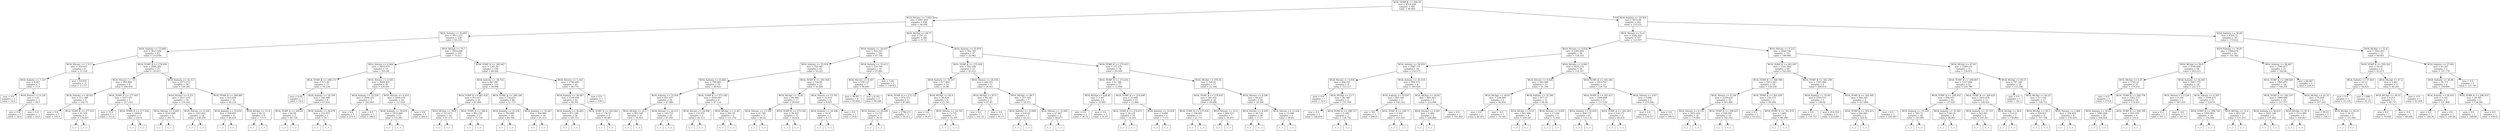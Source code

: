 digraph Tree {
node [shape=box] ;
0 [label="WOA_TEMP_K <= 294.36\nmse = 4524.038\nsamples = 681\nvalue = 96.403"] ;
1 [label="WOA_Nitrate <= 7.642\nmse = 2487.459\nsamples = 438\nvalue = 64.289"] ;
0 -> 1 [labeldistance=2.5, labelangle=45, headlabel="True"] ;
2 [label="WOA_Salinity <= 33.691\nmse = 2811.212\nsamples = 238\nvalue = 85.133"] ;
1 -> 2 ;
3 [label="WOA_Salinity <= 12.689\nmse = 3627.269\nsamples = 43\nvalue = 133.836"] ;
2 -> 3 ;
4 [label="WOA_Nitrate <= 1.311\nmse = 419.655\nsamples = 6\nvalue = 37.358"] ;
3 -> 4 ;
5 [label="WOA_Salinity <= 7.147\nmse = 4.667\nsamples = 3\nvalue = 57.0"] ;
4 -> 5 ;
6 [label="mse = 0.0\nsamples = 1\nvalue = 54.0"] ;
5 -> 6 ;
7 [label="WOA_Nitrate <= 0.126\nmse = 0.25\nsamples = 2\nvalue = 58.5"] ;
5 -> 7 ;
8 [label="mse = 0.0\nsamples = 1\nvalue = 59.0"] ;
7 -> 8 ;
9 [label="mse = 0.0\nsamples = 1\nvalue = 58.0"] ;
7 -> 9 ;
10 [label="mse = 63.054\nsamples = 3\nvalue = 17.717"] ;
4 -> 10 ;
11 [label="WOA_TEMP_K <= 278.596\nmse = 2896.585\nsamples = 37\nvalue = 143.817"] ;
3 -> 11 ;
12 [label="WOA_Nitrate <= 7.0\nmse = 999.868\nsamples = 9\nvalue = 204.636"] ;
11 -> 12 ;
13 [label="WOA_Salinity <= 28.925\nmse = 111.188\nsamples = 4\nvalue = 182.75"] ;
12 -> 13 ;
14 [label="mse = 0.0\nsamples = 1\nvalue = 195.0"] ;
13 -> 14 ;
15 [label="WOA_TEMP_K <= 277.615\nmse = 81.556\nsamples = 3\nvalue = 178.667"] ;
13 -> 15 ;
16 [label="(...)"] ;
15 -> 16 ;
17 [label="(...)"] ;
15 -> 17 ;
18 [label="WOA_TEMP_K <= 277.403\nmse = 1077.551\nsamples = 5\nvalue = 217.143"] ;
12 -> 18 ;
19 [label="mse = 75.0\nsamples = 2\nvalue = 215.0"] ;
18 -> 19 ;
20 [label="WOA_TEMP_K <= 277.506\nmse = 2400.0\nsamples = 3\nvalue = 220.0"] ;
18 -> 20 ;
21 [label="(...)"] ;
20 -> 21 ;
22 [label="(...)"] ;
20 -> 22 ;
23 [label="WOA_Salinity <= 32.513\nmse = 2272.152\nsamples = 28\nvalue = 129.582"] ;
11 -> 23 ;
24 [label="WOA_Nitrate <= 0.121\nmse = 2017.118\nsamples = 16\nvalue = 154.329"] ;
23 -> 24 ;
25 [label="WOA_Nitrate <= 0.092\nmse = 4162.688\nsamples = 2\nvalue = 202.75"] ;
24 -> 25 ;
26 [label="(...)"] ;
25 -> 26 ;
27 [label="(...)"] ;
25 -> 27 ;
28 [label="WOA_Nitrate <= 0.358\nmse = 1203.622\nsamples = 14\nvalue = 146.258"] ;
24 -> 28 ;
29 [label="(...)"] ;
28 -> 29 ;
38 [label="(...)"] ;
28 -> 38 ;
53 [label="WOA_TEMP_K <= 289.884\nmse = 415.629\nsamples = 12\nvalue = 93.114"] ;
23 -> 53 ;
54 [label="WOA_Salinity <= 33.634\nmse = 358.091\nsamples = 8\nvalue = 84.629"] ;
53 -> 54 ;
55 [label="(...)"] ;
54 -> 55 ;
68 [label="(...)"] ;
54 -> 68 ;
69 [label="WOA_MLDpt <= 15.0\nmse = 46.25\nsamples = 4\nvalue = 111.5"] ;
53 -> 69 ;
70 [label="(...)"] ;
69 -> 70 ;
71 [label="(...)"] ;
69 -> 71 ;
74 [label="WOA_MLDpt <= 19.7\nmse = 2054.698\nsamples = 195\nvalue = 75.111"] ;
2 -> 74 ;
75 [label="WOA_Nitrate <= 0.464\nmse = 4059.979\nsamples = 37\nvalue = 105.58"] ;
74 -> 75 ;
76 [label="WOA_TEMP_K <= 288.273\nmse = 573.48\nsamples = 11\nvalue = 54.124"] ;
75 -> 76 ;
77 [label="mse = 8.64\nsamples = 3\nvalue = 24.4"] ;
76 -> 77 ;
78 [label="WOA_Salinity <= 35.199\nmse = 246.068\nsamples = 8\nvalue = 67.635"] ;
76 -> 78 ;
79 [label="WOA_TEMP_K <= 289.42\nmse = 66.08\nsamples = 3\nvalue = 80.758"] ;
78 -> 79 ;
80 [label="(...)"] ;
79 -> 80 ;
81 [label="(...)"] ;
79 -> 81 ;
84 [label="WOA_Salinity <= 38.478\nmse = 132.973\nsamples = 5\nvalue = 56.7"] ;
78 -> 84 ;
85 [label="(...)"] ;
84 -> 85 ;
88 [label="(...)"] ;
84 -> 88 ;
89 [label="WOA_Nitrate <= 0.505\nmse = 3958.455\nsamples = 26\nvalue = 126.691"] ;
75 -> 89 ;
90 [label="WOA_Salinity <= 35.259\nmse = 1494.222\nsamples = 2\nvalue = 242.667"] ;
89 -> 90 ;
91 [label="mse = 0.0\nsamples = 1\nvalue = 270.0"] ;
90 -> 91 ;
92 [label="mse = 0.0\nsamples = 1\nvalue = 188.0"] ;
90 -> 92 ;
93 [label="WOA_Nitrate <= 6.414\nmse = 2949.529\nsamples = 24\nvalue = 117.026"] ;
89 -> 93 ;
94 [label="WOA_Salinity <= 34.819\nmse = 2433.069\nsamples = 23\nvalue = 112.941"] ;
93 -> 94 ;
95 [label="(...)"] ;
94 -> 95 ;
116 [label="(...)"] ;
94 -> 116 ;
133 [label="mse = 0.0\nsamples = 1\nvalue = 260.0"] ;
93 -> 133 ;
134 [label="WOA_TEMP_K <= 292.047\nmse = 1381.56\nsamples = 158\nvalue = 68.564"] ;
74 -> 134 ;
135 [label="WOA_Salinity <= 34.724\nmse = 867.087\nsamples = 115\nvalue = 58.908"] ;
134 -> 135 ;
136 [label="WOA_TEMP_K <= 281.418\nmse = 613.411\nsamples = 31\nvalue = 81.406"] ;
135 -> 136 ;
137 [label="WOA_MLDpt <= 38.8\nmse = 215.873\nsamples = 14\nvalue = 91.273"] ;
136 -> 137 ;
138 [label="(...)"] ;
137 -> 138 ;
139 [label="(...)"] ;
137 -> 139 ;
158 [label="WOA_TEMP_K <= 286.4\nmse = 802.195\nsamples = 17\nvalue = 72.724"] ;
136 -> 158 ;
159 [label="(...)"] ;
158 -> 159 ;
172 [label="(...)"] ;
158 -> 172 ;
189 [label="WOA_TEMP_K <= 289.248\nmse = 734.615\nsamples = 84\nvalue = 51.715"] ;
135 -> 189 ;
190 [label="WOA_Salinity <= 35.234\nmse = 760.089\nsamples = 54\nvalue = 44.706"] ;
189 -> 190 ;
191 [label="(...)"] ;
190 -> 191 ;
226 [label="(...)"] ;
190 -> 226 ;
267 [label="WOA_Salinity <= 35.447\nmse = 404.986\nsamples = 30\nvalue = 65.313"] ;
189 -> 267 ;
268 [label="(...)"] ;
267 -> 268 ;
273 [label="(...)"] ;
267 -> 273 ;
310 [label="WOA_Nitrate <= 5.164\nmse = 1786.695\nsamples = 43\nvalue = 98.779"] ;
134 -> 310 ;
311 [label="WOA_Salinity <= 36.647\nmse = 1168.039\nsamples = 42\nvalue = 94.101"] ;
310 -> 311 ;
312 [label="WOA_Salinity <= 36.603\nmse = 871.189\nsamples = 36\nvalue = 102.511"] ;
311 -> 312 ;
313 [label="(...)"] ;
312 -> 313 ;
336 [label="(...)"] ;
312 -> 336 ;
357 [label="WOA_TEMP_K <= 293.942\nmse = 178.52\nsamples = 6\nvalue = 46.447"] ;
311 -> 357 ;
358 [label="(...)"] ;
357 -> 358 ;
363 [label="(...)"] ;
357 -> 363 ;
368 [label="mse = 0.0\nsamples = 1\nvalue = 239.1"] ;
310 -> 368 ;
369 [label="WOA_MLDpt <= 64.75\nmse = 797.15\nsamples = 200\nvalue = 37.52"] ;
1 -> 369 ;
370 [label="WOA_Salinity <= 34.657\nmse = 932.105\nsamples = 103\nvalue = 47.736"] ;
369 -> 370 ;
371 [label="WOA_Salinity <= 33.914\nmse = 754.097\nsamples = 93\nvalue = 43.221"] ;
370 -> 371 ;
372 [label="WOA_Salinity <= 33.862\nmse = 799.865\nsamples = 70\nvalue = 48.922"] ;
371 -> 372 ;
373 [label="WOA_Salinity <= 33.458\nmse = 623.477\nsamples = 66\nvalue = 47.086"] ;
372 -> 373 ;
374 [label="WOA_MLDpt <= 22.1\nmse = 863.546\nsamples = 35\nvalue = 54.922"] ;
373 -> 374 ;
375 [label="(...)"] ;
374 -> 375 ;
378 [label="(...)"] ;
374 -> 378 ;
397 [label="WOA_Nitrate <= 24.512\nmse = 145.723\nsamples = 31\nvalue = 37.205"] ;
373 -> 397 ;
398 [label="(...)"] ;
397 -> 398 ;
417 [label="(...)"] ;
397 -> 417 ;
454 [label="WOA_TEMP_K <= 275.585\nmse = 2939.941\nsamples = 4\nvalue = 87.114"] ;
372 -> 454 ;
455 [label="WOA_Nitrate <= 24.098\nmse = 125.031\nsamples = 2\nvalue = 44.313"] ;
454 -> 455 ;
456 [label="(...)"] ;
455 -> 456 ;
457 [label="(...)"] ;
455 -> 457 ;
458 [label="WOA_MLDpt <= 51.85\nmse = 292.59\nsamples = 2\nvalue = 151.316"] ;
454 -> 458 ;
459 [label="(...)"] ;
458 -> 459 ;
460 [label="(...)"] ;
458 -> 460 ;
461 [label="WOA_TEMP_K <= 281.058\nmse = 140.95\nsamples = 23\nvalue = 24.389"] ;
371 -> 461 ;
462 [label="WOA_MLDpt <= 35.85\nmse = 89.384\nsamples = 17\nvalue = 29.018"] ;
461 -> 462 ;
463 [label="WOA_Nitrate <= 13.399\nmse = 45.785\nsamples = 5\nvalue = 40.24"] ;
462 -> 463 ;
464 [label="(...)"] ;
463 -> 464 ;
465 [label="(...)"] ;
463 -> 465 ;
472 [label="WOA_TEMP_K <= 273.544\nmse = 38.322\nsamples = 12\nvalue = 24.654"] ;
462 -> 472 ;
473 [label="(...)"] ;
472 -> 473 ;
478 [label="(...)"] ;
472 -> 478 ;
495 [label="WOA_Nitrate <= 13.701\nmse = 25.914\nsamples = 6\nvalue = 9.925"] ;
461 -> 495 ;
496 [label="WOA_Salinity <= 34.396\nmse = 18.97\nsamples = 5\nvalue = 8.771"] ;
495 -> 496 ;
497 [label="(...)"] ;
496 -> 497 ;
504 [label="(...)"] ;
496 -> 504 ;
505 [label="mse = 0.0\nsamples = 1\nvalue = 18.0"] ;
495 -> 505 ;
506 [label="WOA_Salinity <= 35.413\nmse = 220.766\nsamples = 10\nvalue = 97.062"] ;
370 -> 506 ;
507 [label="WOA_Nitrate <= 8.387\nmse = 108.131\nsamples = 7\nvalue = 90.645"] ;
506 -> 507 ;
508 [label="mse = 98.89\nsamples = 4\nvalue = 83.002"] ;
507 -> 508 ;
509 [label="mse = 0.541\nsamples = 3\nvalue = 98.288"] ;
507 -> 509 ;
510 [label="mse = 1.46\nsamples = 3\nvalue = 118.451"] ;
506 -> 510 ;
511 [label="WOA_Salinity <= 33.879\nmse = 392.795\nsamples = 97\nvalue = 25.962"] ;
369 -> 511 ;
512 [label="WOA_TEMP_K <= 275.928\nmse = 683.198\nsamples = 23\nvalue = 45.412"] ;
511 -> 512 ;
513 [label="WOA_Salinity <= 33.237\nmse = 617.966\nsamples = 14\nvalue = 35.08"] ;
512 -> 513 ;
514 [label="WOA_TEMP_K <= 272.122\nmse = 974.372\nsamples = 6\nvalue = 47.881"] ;
513 -> 514 ;
515 [label="WOA_Nitrate <= 20.409\nmse = 13.724\nsamples = 3\nvalue = 39.55"] ;
514 -> 515 ;
516 [label="(...)"] ;
515 -> 516 ;
517 [label="(...)"] ;
515 -> 517 ;
518 [label="mse = 1796.211\nsamples = 3\nvalue = 56.212"] ;
514 -> 518 ;
519 [label="WOA_MLDpt <= 66.4\nmse = 26.024\nsamples = 8\nvalue = 23.701"] ;
513 -> 519 ;
520 [label="mse = 0.0\nsamples = 1\nvalue = 34.87"] ;
519 -> 520 ;
521 [label="WOA_Nitrate <= 24.793\nmse = 11.735\nsamples = 7\nvalue = 22.305"] ;
519 -> 521 ;
522 [label="(...)"] ;
521 -> 522 ;
529 [label="(...)"] ;
521 -> 529 ;
534 [label="WOA_Nitrate <= 18.558\nmse = 446.351\nsamples = 9\nvalue = 58.923"] ;
512 -> 534 ;
535 [label="WOA_MLDpt <= 87.0\nmse = 89.245\nsamples = 2\nvalue = 87.83"] ;
534 -> 535 ;
536 [label="mse = 0.0\nsamples = 1\nvalue = 101.19"] ;
535 -> 536 ;
537 [label="mse = 0.0\nsamples = 1\nvalue = 81.15"] ;
535 -> 537 ;
538 [label="WOA_MLDpt <= 89.7\nmse = 227.595\nsamples = 7\nvalue = 50.251"] ;
534 -> 538 ;
539 [label="WOA_Salinity <= 33.849\nmse = 130.95\nsamples = 5\nvalue = 43.211"] ;
538 -> 539 ;
540 [label="(...)"] ;
539 -> 540 ;
547 [label="(...)"] ;
539 -> 547 ;
548 [label="WOA_Nitrate <= 21.845\nmse = 67.667\nsamples = 2\nvalue = 66.677"] ;
538 -> 548 ;
549 [label="(...)"] ;
548 -> 549 ;
550 [label="(...)"] ;
548 -> 550 ;
551 [label="WOA_TEMP_K <= 275.015\nmse = 175.575\nsamples = 74\nvalue = 20.509"] ;
511 -> 551 ;
552 [label="WOA_TEMP_K <= 273.416\nmse = 61.348\nsamples = 17\nvalue = 13.958"] ;
551 -> 552 ;
553 [label="WOA_MLDpt <= 634.85\nmse = 3.367\nsamples = 2\nvalue = 32.905"] ;
552 -> 553 ;
554 [label="mse = 0.0\nsamples = 1\nvalue = 34.74"] ;
553 -> 554 ;
555 [label="mse = 0.0\nsamples = 1\nvalue = 31.07"] ;
553 -> 555 ;
556 [label="WOA_TEMP_K <= 274.698\nmse = 25.686\nsamples = 15\nvalue = 11.964"] ;
552 -> 556 ;
557 [label="WOA_TEMP_K <= 274.475\nmse = 20.128\nsamples = 10\nvalue = 14.525"] ;
556 -> 557 ;
558 [label="(...)"] ;
557 -> 558 ;
563 [label="(...)"] ;
557 -> 563 ;
574 [label="WOA_Salinity <= 33.929\nmse = 4.688\nsamples = 5\nvalue = 7.573"] ;
556 -> 574 ;
575 [label="(...)"] ;
574 -> 575 ;
580 [label="(...)"] ;
574 -> 580 ;
581 [label="WOA_MLDpt <= 278.55\nmse = 190.43\nsamples = 57\nvalue = 22.109"] ;
551 -> 581 ;
582 [label="WOA_TEMP_K <= 279.835\nmse = 361.032\nsamples = 18\nvalue = 29.898"] ;
581 -> 582 ;
583 [label="WOA_TEMP_K <= 275.056\nmse = 108.681\nsamples = 11\nvalue = 23.715"] ;
582 -> 583 ;
584 [label="(...)"] ;
583 -> 584 ;
585 [label="(...)"] ;
583 -> 585 ;
600 [label="WOA_Nitrate <= 12.9\nmse = 600.615\nsamples = 7\nvalue = 39.455"] ;
582 -> 600 ;
601 [label="(...)"] ;
600 -> 601 ;
612 [label="(...)"] ;
600 -> 612 ;
613 [label="WOA_Nitrate <= 9.296\nmse = 64.637\nsamples = 39\nvalue = 18.348"] ;
581 -> 613 ;
614 [label="WOA_Nitrate <= 8.426\nmse = 59.734\nsamples = 36\nvalue = 17.57"] ;
613 -> 614 ;
615 [label="(...)"] ;
614 -> 615 ;
618 [label="(...)"] ;
614 -> 618 ;
641 [label="WOA_Nitrate <= 11.656\nmse = 12.368\nsamples = 3\nvalue = 28.85"] ;
613 -> 641 ;
642 [label="(...)"] ;
641 -> 642 ;
645 [label="(...)"] ;
641 -> 645 ;
646 [label="WOA_Salinity <= 35.954\nmse = 3074.38\nsamples = 243\nvalue = 153.221"] ;
0 -> 646 [labeldistance=2.5, labelangle=-45, headlabel="False"] ;
647 [label="WOA_Nitrate <= 0.11\nmse = 2201.445\nsamples = 167\nvalue = 143.597"] ;
646 -> 647 ;
648 [label="WOA_Nitrate <= 0.024\nmse = 2285.609\nsamples = 36\nvalue = 124.253"] ;
647 -> 648 ;
649 [label="WOA_Salinity <= 34.934\nmse = 1687.771\nsamples = 10\nvalue = 154.573"] ;
648 -> 649 ;
650 [label="WOA_Nitrate <= 0.003\nmse = 448.205\nsamples = 4\nvalue = 123.517"] ;
649 -> 650 ;
651 [label="mse = 0.0\nsamples = 1\nvalue = 74.0"] ;
650 -> 651 ;
652 [label="WOA_MLDpt <= 13.7\nmse = 46.148\nsamples = 3\nvalue = 131.769"] ;
650 -> 652 ;
653 [label="mse = 0.0\nsamples = 1\nvalue = 146.656"] ;
652 -> 653 ;
654 [label="WOA_TEMP_K <= 298.727\nmse = 2.189\nsamples = 2\nvalue = 128.792"] ;
652 -> 654 ;
655 [label="(...)"] ;
654 -> 655 ;
656 [label="(...)"] ;
654 -> 656 ;
657 [label="WOA_Salinity <= 35.518\nmse = 998.373\nsamples = 6\nvalue = 185.629"] ;
649 -> 657 ;
658 [label="WOA_Salinity <= 35.047\nmse = 405.356\nsamples = 3\nvalue = 165.142"] ;
657 -> 658 ;
659 [label="mse = 0.0\nsamples = 1\nvalue = 200.0"] ;
658 -> 659 ;
660 [label="WOA_TEMP_K <= 296.71\nmse = 0.454\nsamples = 2\nvalue = 153.523"] ;
658 -> 660 ;
661 [label="(...)"] ;
660 -> 661 ;
662 [label="(...)"] ;
660 -> 662 ;
663 [label="WOA_MLDpt <= 34.85\nmse = 483.363\nsamples = 3\nvalue = 212.944"] ;
657 -> 663 ;
664 [label="WOA_Nitrate <= 0.007\nmse = 0.469\nsamples = 2\nvalue = 228.485"] ;
663 -> 664 ;
665 [label="(...)"] ;
664 -> 665 ;
666 [label="(...)"] ;
664 -> 666 ;
667 [label="mse = 0.0\nsamples = 1\nvalue = 181.862"] ;
663 -> 667 ;
668 [label="WOA_Nitrate <= 0.065\nmse = 2076.319\nsamples = 26\nvalue = 114.147"] ;
648 -> 668 ;
669 [label="WOA_Nitrate <= 0.028\nmse = 692.086\nsamples = 13\nvalue = 91.194"] ;
668 -> 669 ;
670 [label="WOA_MLDpt <= 38.05\nmse = 258.264\nsamples = 2\nvalue = 56.818"] ;
669 -> 670 ;
671 [label="mse = 0.0\nsamples = 1\nvalue = 45.455"] ;
670 -> 671 ;
672 [label="mse = -0.0\nsamples = 1\nvalue = 79.545"] ;
670 -> 672 ;
673 [label="WOA_Salinity <= 35.385\nmse = 477.57\nsamples = 11\nvalue = 98.56"] ;
669 -> 673 ;
674 [label="WOA_MLDpt <= 6.25\nmse = 261.948\nsamples = 8\nvalue = 109.247"] ;
673 -> 674 ;
675 [label="(...)"] ;
674 -> 675 ;
676 [label="(...)"] ;
674 -> 676 ;
687 [label="WOA_Nitrate <= 0.054\nmse = 17.244\nsamples = 3\nvalue = 71.842"] ;
673 -> 687 ;
688 [label="(...)"] ;
687 -> 688 ;
691 [label="(...)"] ;
687 -> 691 ;
692 [label="WOA_TEMP_K <= 301.483\nmse = 2415.747\nsamples = 13\nvalue = 129.754"] ;
668 -> 692 ;
693 [label="WOA_TEMP_K <= 301.011\nmse = 1496.868\nsamples = 11\nvalue = 117.516"] ;
692 -> 693 ;
694 [label="WOA_Salinity <= 35.619\nmse = 828.713\nsamples = 8\nvalue = 133.132"] ;
693 -> 694 ;
695 [label="(...)"] ;
694 -> 695 ;
704 [label="(...)"] ;
694 -> 704 ;
705 [label="WOA_TEMP_K <= 301.203\nmse = 120.171\nsamples = 3\nvalue = 64.419"] ;
693 -> 705 ;
706 [label="(...)"] ;
705 -> 706 ;
707 [label="(...)"] ;
705 -> 707 ;
710 [label="WOA_Nitrate <= 0.07\nmse = 0.489\nsamples = 2\nvalue = 219.506"] ;
692 -> 710 ;
711 [label="mse = 0.0\nsamples = 1\nvalue = 218.517"] ;
710 -> 711 ;
712 [label="mse = 0.0\nsamples = 1\nvalue = 220.0"] ;
710 -> 712 ;
713 [label="WOA_Nitrate <= 0.215\nmse = 2044.706\nsamples = 131\nvalue = 148.986"] ;
647 -> 713 ;
714 [label="WOA_TEMP_K <= 301.997\nmse = 2541.064\nsamples = 60\nvalue = 162.502"] ;
713 -> 714 ;
715 [label="WOA_TEMP_K <= 300.788\nmse = 2412.043\nsamples = 54\nvalue = 158.234"] ;
714 -> 715 ;
716 [label="WOA_Nitrate <= 0.144\nmse = 2229.629\nsamples = 51\nvalue = 161.904"] ;
715 -> 716 ;
717 [label="WOA_Nitrate <= 0.135\nmse = 2851.432\nsamples = 35\nvalue = 170.803"] ;
716 -> 717 ;
718 [label="(...)"] ;
717 -> 718 ;
729 [label="(...)"] ;
717 -> 729 ;
744 [label="WOA_TEMP_K <= 299.437\nmse = 649.692\nsamples = 16\nvalue = 145.332"] ;
716 -> 744 ;
745 [label="(...)"] ;
744 -> 745 ;
774 [label="(...)"] ;
744 -> 774 ;
775 [label="WOA_TEMP_K <= 301.839\nmse = 120.375\nsamples = 3\nvalue = 82.094"] ;
715 -> 775 ;
776 [label="mse = 0.0\nsamples = 1\nvalue = 63.212"] ;
775 -> 776 ;
777 [label="WOA_TEMP_K <= 301.978\nmse = 2.049\nsamples = 2\nvalue = 88.388"] ;
775 -> 777 ;
778 [label="(...)"] ;
777 -> 778 ;
779 [label="(...)"] ;
777 -> 779 ;
780 [label="WOA_TEMP_K <= 302.299\nmse = 1591.996\nsamples = 6\nvalue = 208.914"] ;
714 -> 780 ;
781 [label="WOA_Salinity <= 33.69\nmse = 2105.751\nsamples = 3\nvalue = 190.02"] ;
780 -> 781 ;
782 [label="mse = 0.0\nsamples = 1\nvalue = 119.757"] ;
781 -> 782 ;
783 [label="mse = 613.518\nsamples = 2\nvalue = 213.441"] ;
781 -> 783 ;
784 [label="WOA_TEMP_K <= 302.492\nmse = 364.245\nsamples = 3\nvalue = 227.809"] ;
780 -> 784 ;
785 [label="WOA_TEMP_K <= 302.415\nmse = 266.665\nsamples = 2\nvalue = 220.41"] ;
784 -> 785 ;
786 [label="(...)"] ;
785 -> 786 ;
787 [label="(...)"] ;
785 -> 787 ;
788 [label="mse = 0.0\nsamples = 1\nvalue = 250.007"] ;
784 -> 788 ;
789 [label="WOA_MLDpt <= 47.95\nmse = 1289.374\nsamples = 71\nvalue = 136.872"] ;
713 -> 789 ;
790 [label="WOA_TEMP_K <= 299.987\nmse = 1257.606\nsamples = 53\nvalue = 143.786"] ;
789 -> 790 ;
791 [label="WOA_TEMP_K <= 298.932\nmse = 980.937\nsamples = 42\nvalue = 137.627"] ;
790 -> 791 ;
792 [label="WOA_Salinity <= 33.254\nmse = 593.73\nsamples = 38\nvalue = 143.861"] ;
791 -> 792 ;
793 [label="(...)"] ;
792 -> 793 ;
806 [label="(...)"] ;
792 -> 806 ;
849 [label="WOA_Salinity <= 35.282\nmse = 1240.24\nsamples = 4\nvalue = 86.861"] ;
791 -> 849 ;
850 [label="(...)"] ;
849 -> 850 ;
853 [label="(...)"] ;
849 -> 853 ;
854 [label="WOA_TEMP_K <= 300.824\nmse = 1605.478\nsamples = 11\nvalue = 168.425"] ;
790 -> 854 ;
855 [label="WOA_Salinity <= 33.719\nmse = 503.091\nsamples = 6\nvalue = 197.64"] ;
854 -> 855 ;
856 [label="(...)"] ;
855 -> 856 ;
857 [label="(...)"] ;
855 -> 857 ;
864 [label="WOA_MLDpt <= 28.0\nmse = 514.51\nsamples = 5\nvalue = 130.862"] ;
854 -> 864 ;
865 [label="(...)"] ;
864 -> 865 ;
868 [label="(...)"] ;
864 -> 868 ;
873 [label="WOA_MLDpt <= 49.15\nmse = 787.349\nsamples = 18\nvalue = 115.596"] ;
789 -> 873 ;
874 [label="mse = 0.0\nsamples = 1\nvalue = 54.1"] ;
873 -> 874 ;
875 [label="WOA_MLDpt <= 64.25\nmse = 511.552\nsamples = 17\nvalue = 120.721"] ;
873 -> 875 ;
876 [label="WOA_MLDpt <= 50.3\nmse = 328.851\nsamples = 9\nvalue = 107.768"] ;
875 -> 876 ;
877 [label="(...)"] ;
876 -> 877 ;
880 [label="(...)"] ;
876 -> 880 ;
891 [label="WOA_Nitrate <= 2.984\nmse = 294.856\nsamples = 8\nvalue = 136.029"] ;
875 -> 891 ;
892 [label="(...)"] ;
891 -> 892 ;
899 [label="(...)"] ;
891 -> 899 ;
900 [label="WOA_Salinity <= 36.69\nmse = 4320.72\nsamples = 76\nvalue = 173.832"] ;
646 -> 900 ;
901 [label="WOA_Salinity <= 36.45\nmse = 3309.678\nsamples = 65\nvalue = 191.362"] ;
900 -> 901 ;
902 [label="WOA_MLDpt <= 30.9\nmse = 3190.696\nsamples = 44\nvalue = 203.253"] ;
901 -> 902 ;
903 [label="WOA_MLDpt <= 6.35\nmse = 1740.33\nsamples = 25\nvalue = 179.335"] ;
902 -> 903 ;
904 [label="mse = 0.0\nsamples = 1\nvalue = 274.8"] ;
903 -> 904 ;
905 [label="WOA_TEMP_K <= 300.736\nmse = 1302.577\nsamples = 24\nvalue = 174.031"] ;
903 -> 905 ;
906 [label="WOA_Salinity <= 36.42\nmse = 1085.928\nsamples = 20\nvalue = 166.838"] ;
905 -> 906 ;
907 [label="(...)"] ;
906 -> 907 ;
926 [label="(...)"] ;
906 -> 926 ;
927 [label="WOA_TEMP_K <= 300.788\nmse = 833.333\nsamples = 4\nvalue = 210.0"] ;
905 -> 927 ;
928 [label="(...)"] ;
927 -> 928 ;
929 [label="(...)"] ;
927 -> 929 ;
930 [label="WOA_Salinity <= 36.043\nmse = 3407.773\nsamples = 19\nvalue = 232.571"] ;
902 -> 930 ;
931 [label="WOA_Nitrate <= 2.529\nmse = 0.109\nsamples = 2\nvalue = 307.433"] ;
930 -> 931 ;
932 [label="mse = 0.0\nsamples = 1\nvalue = 307.2"] ;
931 -> 932 ;
933 [label="mse = -0.0\nsamples = 1\nvalue = 307.9"] ;
931 -> 933 ;
934 [label="WOA_Nitrate <= 0.303\nmse = 3108.075\nsamples = 17\nvalue = 224.55"] ;
930 -> 934 ;
935 [label="WOA_TEMP_K <= 298.726\nmse = 1995.963\nsamples = 14\nvalue = 236.936"] ;
934 -> 935 ;
936 [label="(...)"] ;
935 -> 936 ;
939 [label="(...)"] ;
935 -> 939 ;
944 [label="WOA_MLDpt <= 72.4\nmse = 443.556\nsamples = 3\nvalue = 121.333"] ;
934 -> 944 ;
945 [label="(...)"] ;
944 -> 945 ;
948 [label="(...)"] ;
944 -> 948 ;
949 [label="WOA_Salinity <= 36.647\nmse = 2395.877\nsamples = 21\nvalue = 162.06"] ;
901 -> 949 ;
950 [label="WOA_TEMP_K <= 298.609\nmse = 1865.873\nsamples = 18\nvalue = 146.259"] ;
949 -> 950 ;
951 [label="WOA_TEMP_K <= 295.197\nmse = 1809.949\nsamples = 14\nvalue = 157.757"] ;
950 -> 951 ;
952 [label="WOA_Salinity <= 36.633\nmse = 2451.148\nsamples = 5\nvalue = 137.462"] ;
951 -> 952 ;
953 [label="(...)"] ;
952 -> 953 ;
956 [label="(...)"] ;
952 -> 956 ;
957 [label="WOA_MLDpt <= 81.6\nmse = 1112.989\nsamples = 9\nvalue = 168.827"] ;
951 -> 957 ;
958 [label="(...)"] ;
957 -> 958 ;
971 [label="(...)"] ;
957 -> 971 ;
972 [label="WOA_MLDpt <= 25.35\nmse = 78.029\nsamples = 4\nvalue = 107.163"] ;
950 -> 972 ;
973 [label="mse = 90.25\nsamples = 2\nvalue = 100.5"] ;
972 -> 973 ;
974 [label="WOA_MLDpt <= 46.45\nmse = 20.55\nsamples = 2\nvalue = 111.605"] ;
972 -> 974 ;
975 [label="(...)"] ;
974 -> 975 ;
976 [label="(...)"] ;
974 -> 976 ;
977 [label="mse = 66.667\nsamples = 3\nvalue = 220.0"] ;
949 -> 977 ;
978 [label="WOA_MLDpt <= 55.8\nmse = 1822.851\nsamples = 11\nvalue = 99.901"] ;
900 -> 978 ;
979 [label="WOA_TEMP_K <= 295.502\nmse = 30.58\nsamples = 6\nvalue = 63.073"] ;
978 -> 979 ;
980 [label="WOA_Salinity <= 37.463\nmse = 10.15\nsamples = 3\nvalue = 58.625"] ;
979 -> 980 ;
981 [label="mse = 0.0\nsamples = 1\nvalue = 55.126"] ;
980 -> 981 ;
982 [label="mse = 1.688\nsamples = 2\nvalue = 61.25"] ;
980 -> 982 ;
983 [label="WOA_MLDpt <= 47.4\nmse = 4.401\nsamples = 3\nvalue = 68.263"] ;
979 -> 983 ;
984 [label="WOA_MLDpt <= 39.55\nmse = 0.255\nsamples = 2\nvalue = 69.717"] ;
983 -> 984 ;
985 [label="mse = 0.0\nsamples = 1\nvalue = 70.009"] ;
984 -> 985 ;
986 [label="mse = -0.0\nsamples = 1\nvalue = 68.844"] ;
984 -> 986 ;
987 [label="mse = -0.0\nsamples = 1\nvalue = 65.354"] ;
983 -> 987 ;
988 [label="WOA_Salinity <= 37.042\nmse = 97.587\nsamples = 5\nvalue = 147.776"] ;
978 -> 988 ;
989 [label="WOA_Salinity <= 36.84\nmse = 24.771\nsamples = 4\nvalue = 150.669"] ;
988 -> 989 ;
990 [label="WOA_Salinity <= 36.831\nmse = 3.145\nsamples = 2\nvalue = 147.808"] ;
989 -> 990 ;
991 [label="mse = 0.0\nsamples = 1\nvalue = 146.36"] ;
990 -> 991 ;
992 [label="mse = 0.0\nsamples = 1\nvalue = 149.98"] ;
990 -> 992 ;
993 [label="WOA_TEMP_K <= 296.914\nmse = 28.783\nsamples = 2\nvalue = 154.245"] ;
989 -> 993 ;
994 [label="mse = 0.0\nsamples = 1\nvalue = 148.88"] ;
993 -> 994 ;
995 [label="mse = 0.0\nsamples = 1\nvalue = 159.61"] ;
993 -> 995 ;
996 [label="mse = 0.0\nsamples = 1\nvalue = 121.745"] ;
988 -> 996 ;
}